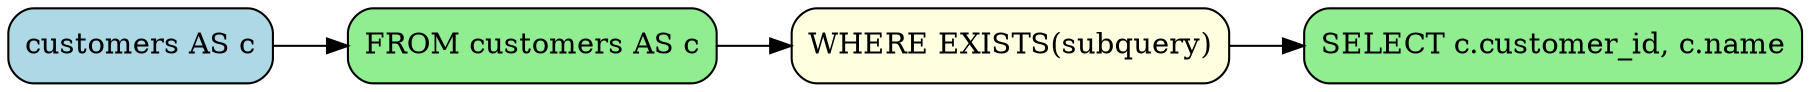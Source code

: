 digraph sqloflow {
  rankdir=LR;
  node [shape=box, style=rounded];

  // Node definitions
  node_0 [label="customers AS c", fillcolor=lightblue, style="filled,rounded"];
  node_1 [label="FROM customers AS c", fillcolor=lightgreen, style="filled,rounded"];
  node_3 [label="SELECT c.customer_id, c.name", fillcolor=lightgreen, style="filled,rounded"];
  node_2 [label="WHERE EXISTS(subquery)", fillcolor=lightyellow, style="filled,rounded"];

  // Edges
  node_0 -> node_1 [color=black];
  node_1 -> node_2 [color=black];
  node_2 -> node_3 [color=black];
}